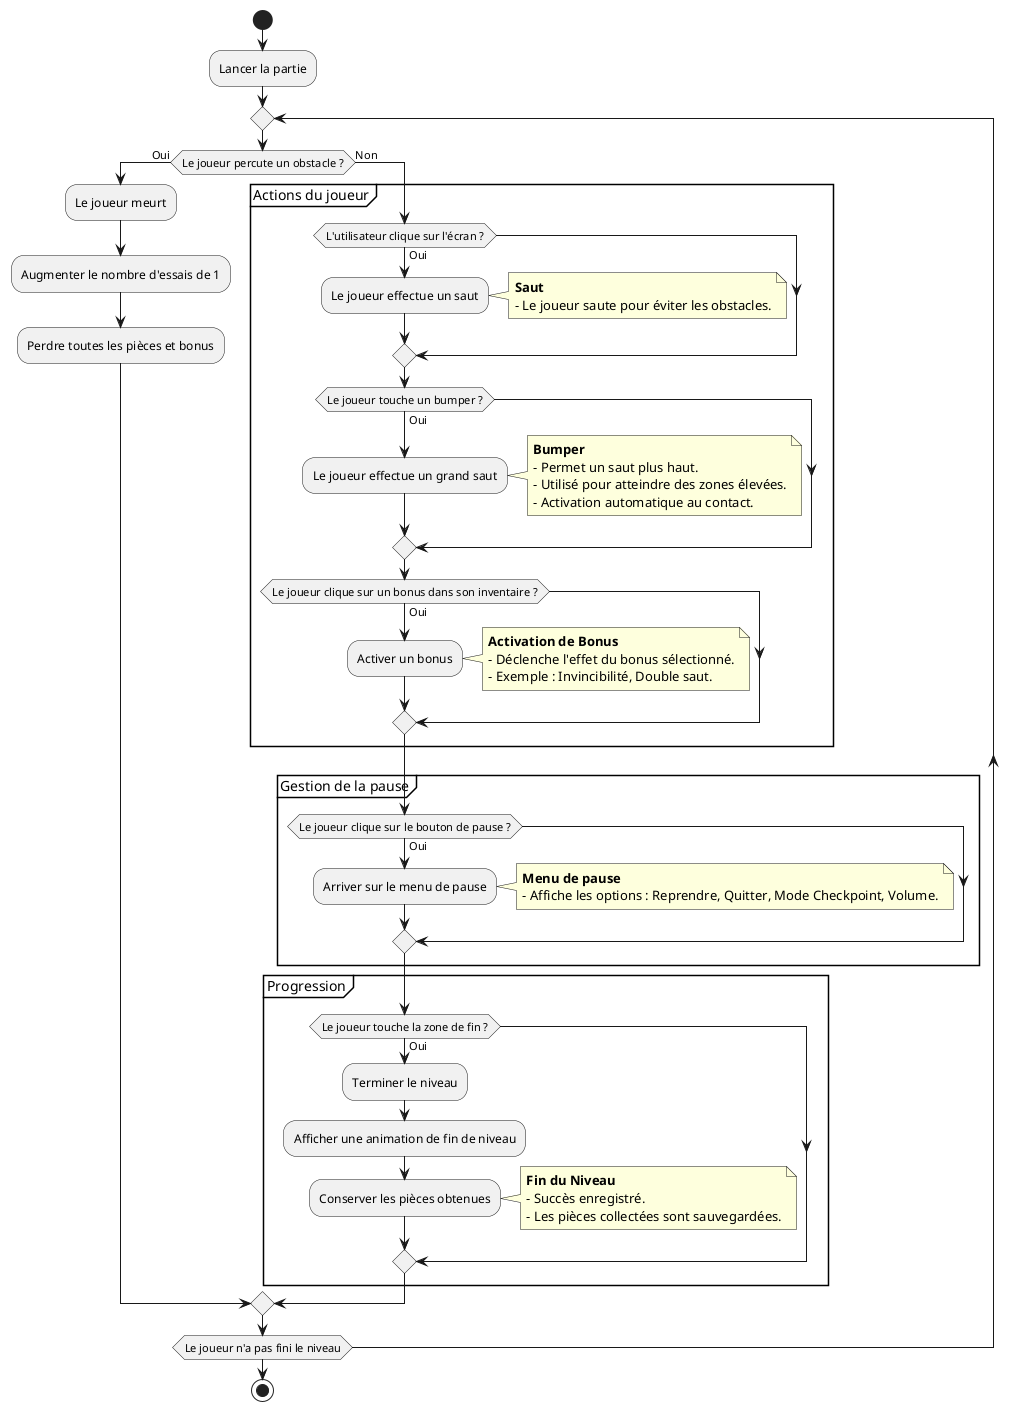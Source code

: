 @startuml Geometry Dash - Diagramme d'activités

start

:Lancer la partie;

repeat
    if (Le joueur percute un obstacle ?) then (Oui)
        :Le joueur meurt;
        :Augmenter le nombre d'essais de 1;
        :Perdre toutes les pièces et bonus;
    else (Non)
        partition "Actions du joueur" {
            if (L'utilisateur clique sur l'écran ?) then (Oui)
                :Le joueur effectue un saut;
                note right
                **Saut**
                - Le joueur saute pour éviter les obstacles.
                end note
            endif

            if (Le joueur touche un bumper ?) then (Oui)
                :Le joueur effectue un grand saut;
                note right
                **Bumper**
                - Permet un saut plus haut.
                - Utilisé pour atteindre des zones élevées.
                - Activation automatique au contact.
                end note
            endif

            if (Le joueur clique sur un bonus dans son inventaire ?) then (Oui)
                :Activer un bonus;
                note right
                **Activation de Bonus**
                - Déclenche l'effet du bonus sélectionné.
                - Exemple : Invincibilité, Double saut.
                end note
            endif
        }

        partition "Gestion de la pause" {
            if (Le joueur clique sur le bouton de pause ?) then (Oui)
                :Arriver sur le menu de pause;
                note right
                **Menu de pause**
                - Affiche les options : Reprendre, Quitter, Mode Checkpoint, Volume.
                end note
            endif
        }

        partition "Progression" {
            if (Le joueur touche la zone de fin ?) then (Oui)
                :Terminer le niveau;
                :Afficher une animation de fin de niveau;
                :Conserver les pièces obtenues;
                note right
                **Fin du Niveau**
                - Succès enregistré.
                - Les pièces collectées sont sauvegardées.
                end note
            endif
        }
    endif
repeat while (Le joueur n'a pas fini le niveau)

stop

@enduml
